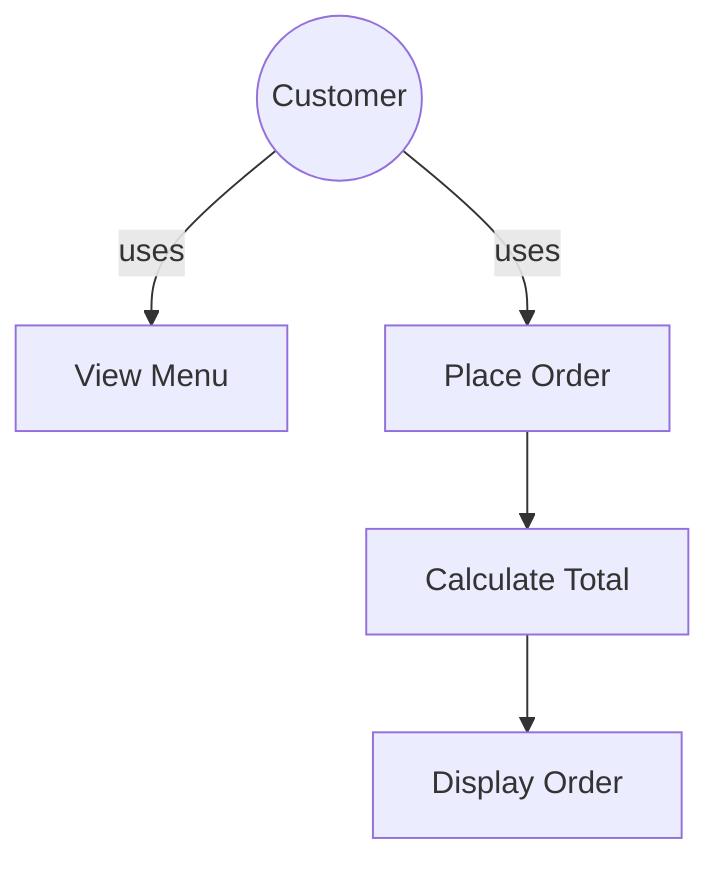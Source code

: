 %% USE CASE DIAGRAM

graph TD
    Customer(("Customer"))
    ViewMenu["View Menu"]
    PlaceOrder["Place Order"]
    CalculateTotal["Calculate Total"]
    DisplayOrder["Display Order"]
    
    Customer -->|uses| ViewMenu
    Customer -->|uses| PlaceOrder
    PlaceOrder --> CalculateTotal
    CalculateTotal --> DisplayOrder